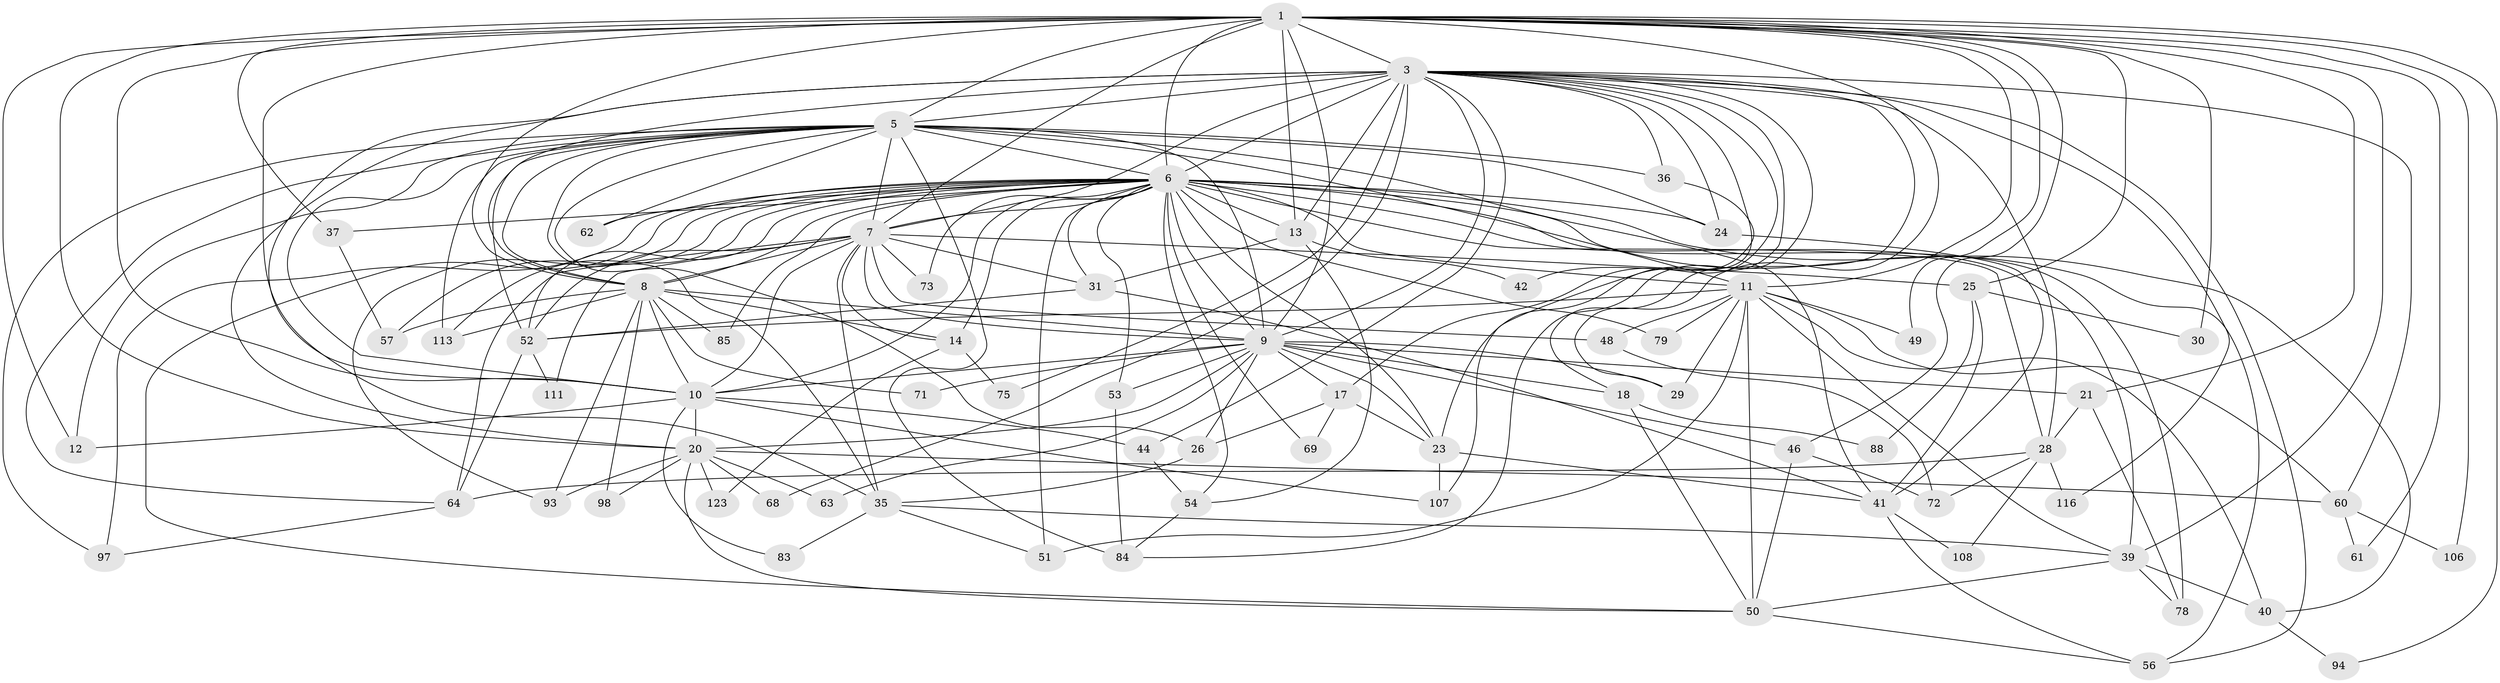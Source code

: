// original degree distribution, {18: 0.02857142857142857, 20: 0.007142857142857143, 24: 0.014285714285714285, 13: 0.007142857142857143, 22: 0.007142857142857143, 32: 0.007142857142857143, 11: 0.014285714285714285, 3: 0.2, 6: 0.014285714285714285, 5: 0.07857142857142857, 4: 0.10714285714285714, 2: 0.4785714285714286, 7: 0.02857142857142857, 8: 0.007142857142857143}
// Generated by graph-tools (version 1.1) at 2025/13/03/09/25 04:13:51]
// undirected, 70 vertices, 196 edges
graph export_dot {
graph [start="1"]
  node [color=gray90,style=filled];
  1 [super="+89+2"];
  3 [super="+4+101+34"];
  5 [super="+67"];
  6 [super="+22+91+136+139+15+121+45+16+59+109"];
  7;
  8;
  9 [super="+58"];
  10 [super="+77"];
  11 [super="+43"];
  12 [super="+38"];
  13 [super="+19"];
  14;
  17;
  18;
  20 [super="+33+82+95"];
  21;
  23 [super="+114+122+27"];
  24 [super="+104"];
  25;
  26;
  28;
  29;
  30;
  31 [super="+32"];
  35 [super="+119+70"];
  36;
  37;
  39 [super="+81+96"];
  40 [super="+47"];
  41 [super="+86"];
  42;
  44;
  46 [super="+115"];
  48;
  49;
  50 [super="+138+99+110"];
  51 [super="+120"];
  52 [super="+74"];
  53 [super="+133+127"];
  54 [super="+102"];
  56;
  57;
  60 [super="+134"];
  61;
  62;
  63;
  64 [super="+87"];
  68;
  69;
  71;
  72 [super="+76"];
  73;
  75;
  78;
  79;
  83;
  84 [super="+130"];
  85;
  88;
  93 [super="+112"];
  94;
  97;
  98;
  106;
  107;
  108;
  111;
  113 [super="+118"];
  116;
  123;
  1 -- 3 [weight=5];
  1 -- 5 [weight=2];
  1 -- 6 [weight=3];
  1 -- 7 [weight=2];
  1 -- 8 [weight=3];
  1 -- 9 [weight=2];
  1 -- 10 [weight=2];
  1 -- 20;
  1 -- 25;
  1 -- 30;
  1 -- 37;
  1 -- 39;
  1 -- 46;
  1 -- 49;
  1 -- 94;
  1 -- 35 [weight=2];
  1 -- 11;
  1 -- 12;
  1 -- 13;
  1 -- 21;
  1 -- 29;
  1 -- 106;
  1 -- 61;
  3 -- 5 [weight=2];
  3 -- 6 [weight=2];
  3 -- 7 [weight=2];
  3 -- 8 [weight=3];
  3 -- 9 [weight=2];
  3 -- 10 [weight=2];
  3 -- 17;
  3 -- 18;
  3 -- 28 [weight=2];
  3 -- 56;
  3 -- 60;
  3 -- 68;
  3 -- 75;
  3 -- 84;
  3 -- 116;
  3 -- 13;
  3 -- 20 [weight=2];
  3 -- 23;
  3 -- 36;
  3 -- 42;
  3 -- 44;
  3 -- 24;
  5 -- 6;
  5 -- 7;
  5 -- 8;
  5 -- 9;
  5 -- 10;
  5 -- 11;
  5 -- 24;
  5 -- 35;
  5 -- 36;
  5 -- 41;
  5 -- 62;
  5 -- 64;
  5 -- 84;
  5 -- 97;
  5 -- 113;
  5 -- 12;
  5 -- 26;
  5 -- 52;
  6 -- 7;
  6 -- 8;
  6 -- 9 [weight=5];
  6 -- 10 [weight=3];
  6 -- 13;
  6 -- 37;
  6 -- 40 [weight=2];
  6 -- 52;
  6 -- 53 [weight=2];
  6 -- 62;
  6 -- 11 [weight=2];
  6 -- 24;
  6 -- 69;
  6 -- 57;
  6 -- 79;
  6 -- 39;
  6 -- 97;
  6 -- 14;
  6 -- 50;
  6 -- 85;
  6 -- 54;
  6 -- 23 [weight=2];
  6 -- 93;
  6 -- 31;
  6 -- 28;
  6 -- 113;
  6 -- 51;
  6 -- 56;
  6 -- 78;
  6 -- 73;
  7 -- 8;
  7 -- 9;
  7 -- 10;
  7 -- 14;
  7 -- 25;
  7 -- 31;
  7 -- 48;
  7 -- 73;
  7 -- 111;
  7 -- 35;
  7 -- 52;
  7 -- 64;
  8 -- 9;
  8 -- 10;
  8 -- 14;
  8 -- 57;
  8 -- 71;
  8 -- 85;
  8 -- 93;
  8 -- 98;
  8 -- 113;
  9 -- 10 [weight=2];
  9 -- 17;
  9 -- 18;
  9 -- 21;
  9 -- 23;
  9 -- 26;
  9 -- 46;
  9 -- 53;
  9 -- 71;
  9 -- 20;
  9 -- 29;
  9 -- 63;
  10 -- 12;
  10 -- 20 [weight=2];
  10 -- 44;
  10 -- 83;
  10 -- 107;
  11 -- 29;
  11 -- 48;
  11 -- 49;
  11 -- 79;
  11 -- 60;
  11 -- 50;
  11 -- 52;
  11 -- 39;
  11 -- 40;
  11 -- 51;
  13 -- 42;
  13 -- 54;
  13 -- 31;
  14 -- 75;
  14 -- 123;
  17 -- 26;
  17 -- 69;
  17 -- 23 [weight=2];
  18 -- 50;
  18 -- 88;
  20 -- 63;
  20 -- 98;
  20 -- 68;
  20 -- 123;
  20 -- 60;
  20 -- 93;
  20 -- 50;
  21 -- 28;
  21 -- 78;
  23 -- 107;
  23 -- 41;
  24 -- 41;
  25 -- 30;
  25 -- 88;
  25 -- 41;
  26 -- 35;
  28 -- 72;
  28 -- 108;
  28 -- 116;
  28 -- 64;
  31 -- 41;
  31 -- 52;
  35 -- 39;
  35 -- 51;
  35 -- 83;
  36 -- 107;
  37 -- 57;
  39 -- 40;
  39 -- 78;
  39 -- 50;
  40 -- 94;
  41 -- 56;
  41 -- 108;
  44 -- 54;
  46 -- 50;
  46 -- 72;
  48 -- 72;
  50 -- 56;
  52 -- 64;
  52 -- 111;
  53 -- 84;
  54 -- 84;
  60 -- 61;
  60 -- 106;
  64 -- 97;
}
